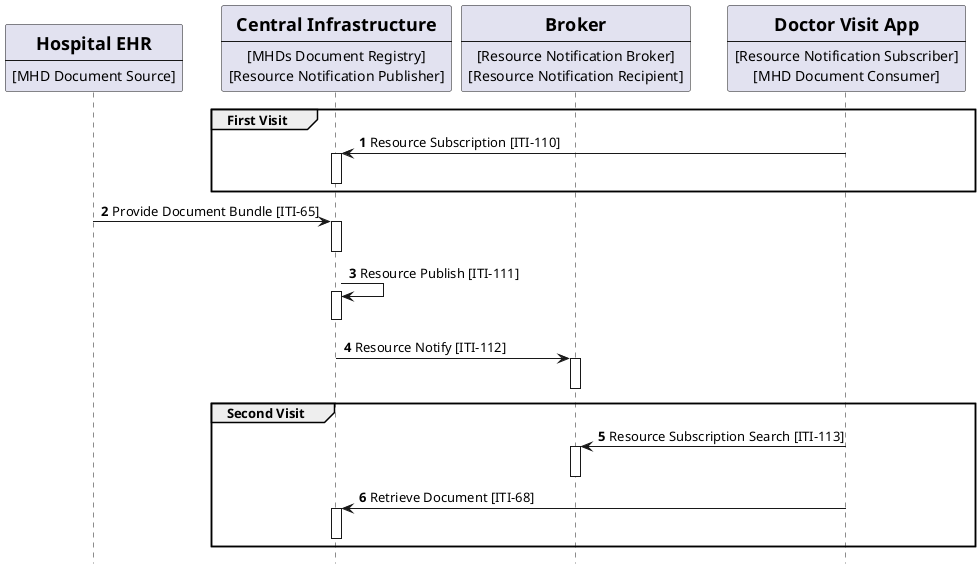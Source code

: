 @startuml
skinparam svgDimensionStyle false
hide footbox

/'title "Subscription with DSUBm on MHDs infrastructure with pull notification" '/

participant HospitalEHR [
    = Hospital EHR
    ----
    [MHD Document Source]
] 

participant MHDsDocumentRegistry [
    =Central Infrastructure
    ----
    [MHDs Document Registry]
    [Resource Notification Publisher]
] 

participant Broker[
    = Broker
    ----
    [Resource Notification Broker]
    [Resource Notification Recipient]
]

participant App [
    = Doctor Visit App
    ----
    [Resource Notification Subscriber]
    [MHD Document Consumer]
] 


autonumber "<b>"

group First Visit
  App -> MHDsDocumentRegistry:   Resource Subscription [ITI-110]
  activate MHDsDocumentRegistry
  deactivate MHDsDocumentRegistry
end
HospitalEHR -> MHDsDocumentRegistry:  Provide Document Bundle [ITI-65]
activate MHDsDocumentRegistry
deactivate MHDsDocumentRegistry
MHDsDocumentRegistry -> MHDsDocumentRegistry : Resource Publish [ITI-111]
activate MHDsDocumentRegistry
deactivate MHDsDocumentRegistry

MHDsDocumentRegistry -> Broker: Resource Notify [ITI-112]
activate Broker
deactivate Broker

group Second Visit
  App -> Broker: Resource Subscription Search [ITI-113]
  activate Broker
  deactivate Broker
  App -> MHDsDocumentRegistry: Retrieve Document [ITI-68]
  activate MHDsDocumentRegistry
  deactivate MHDsDocumentRegistry
end


@enduml
